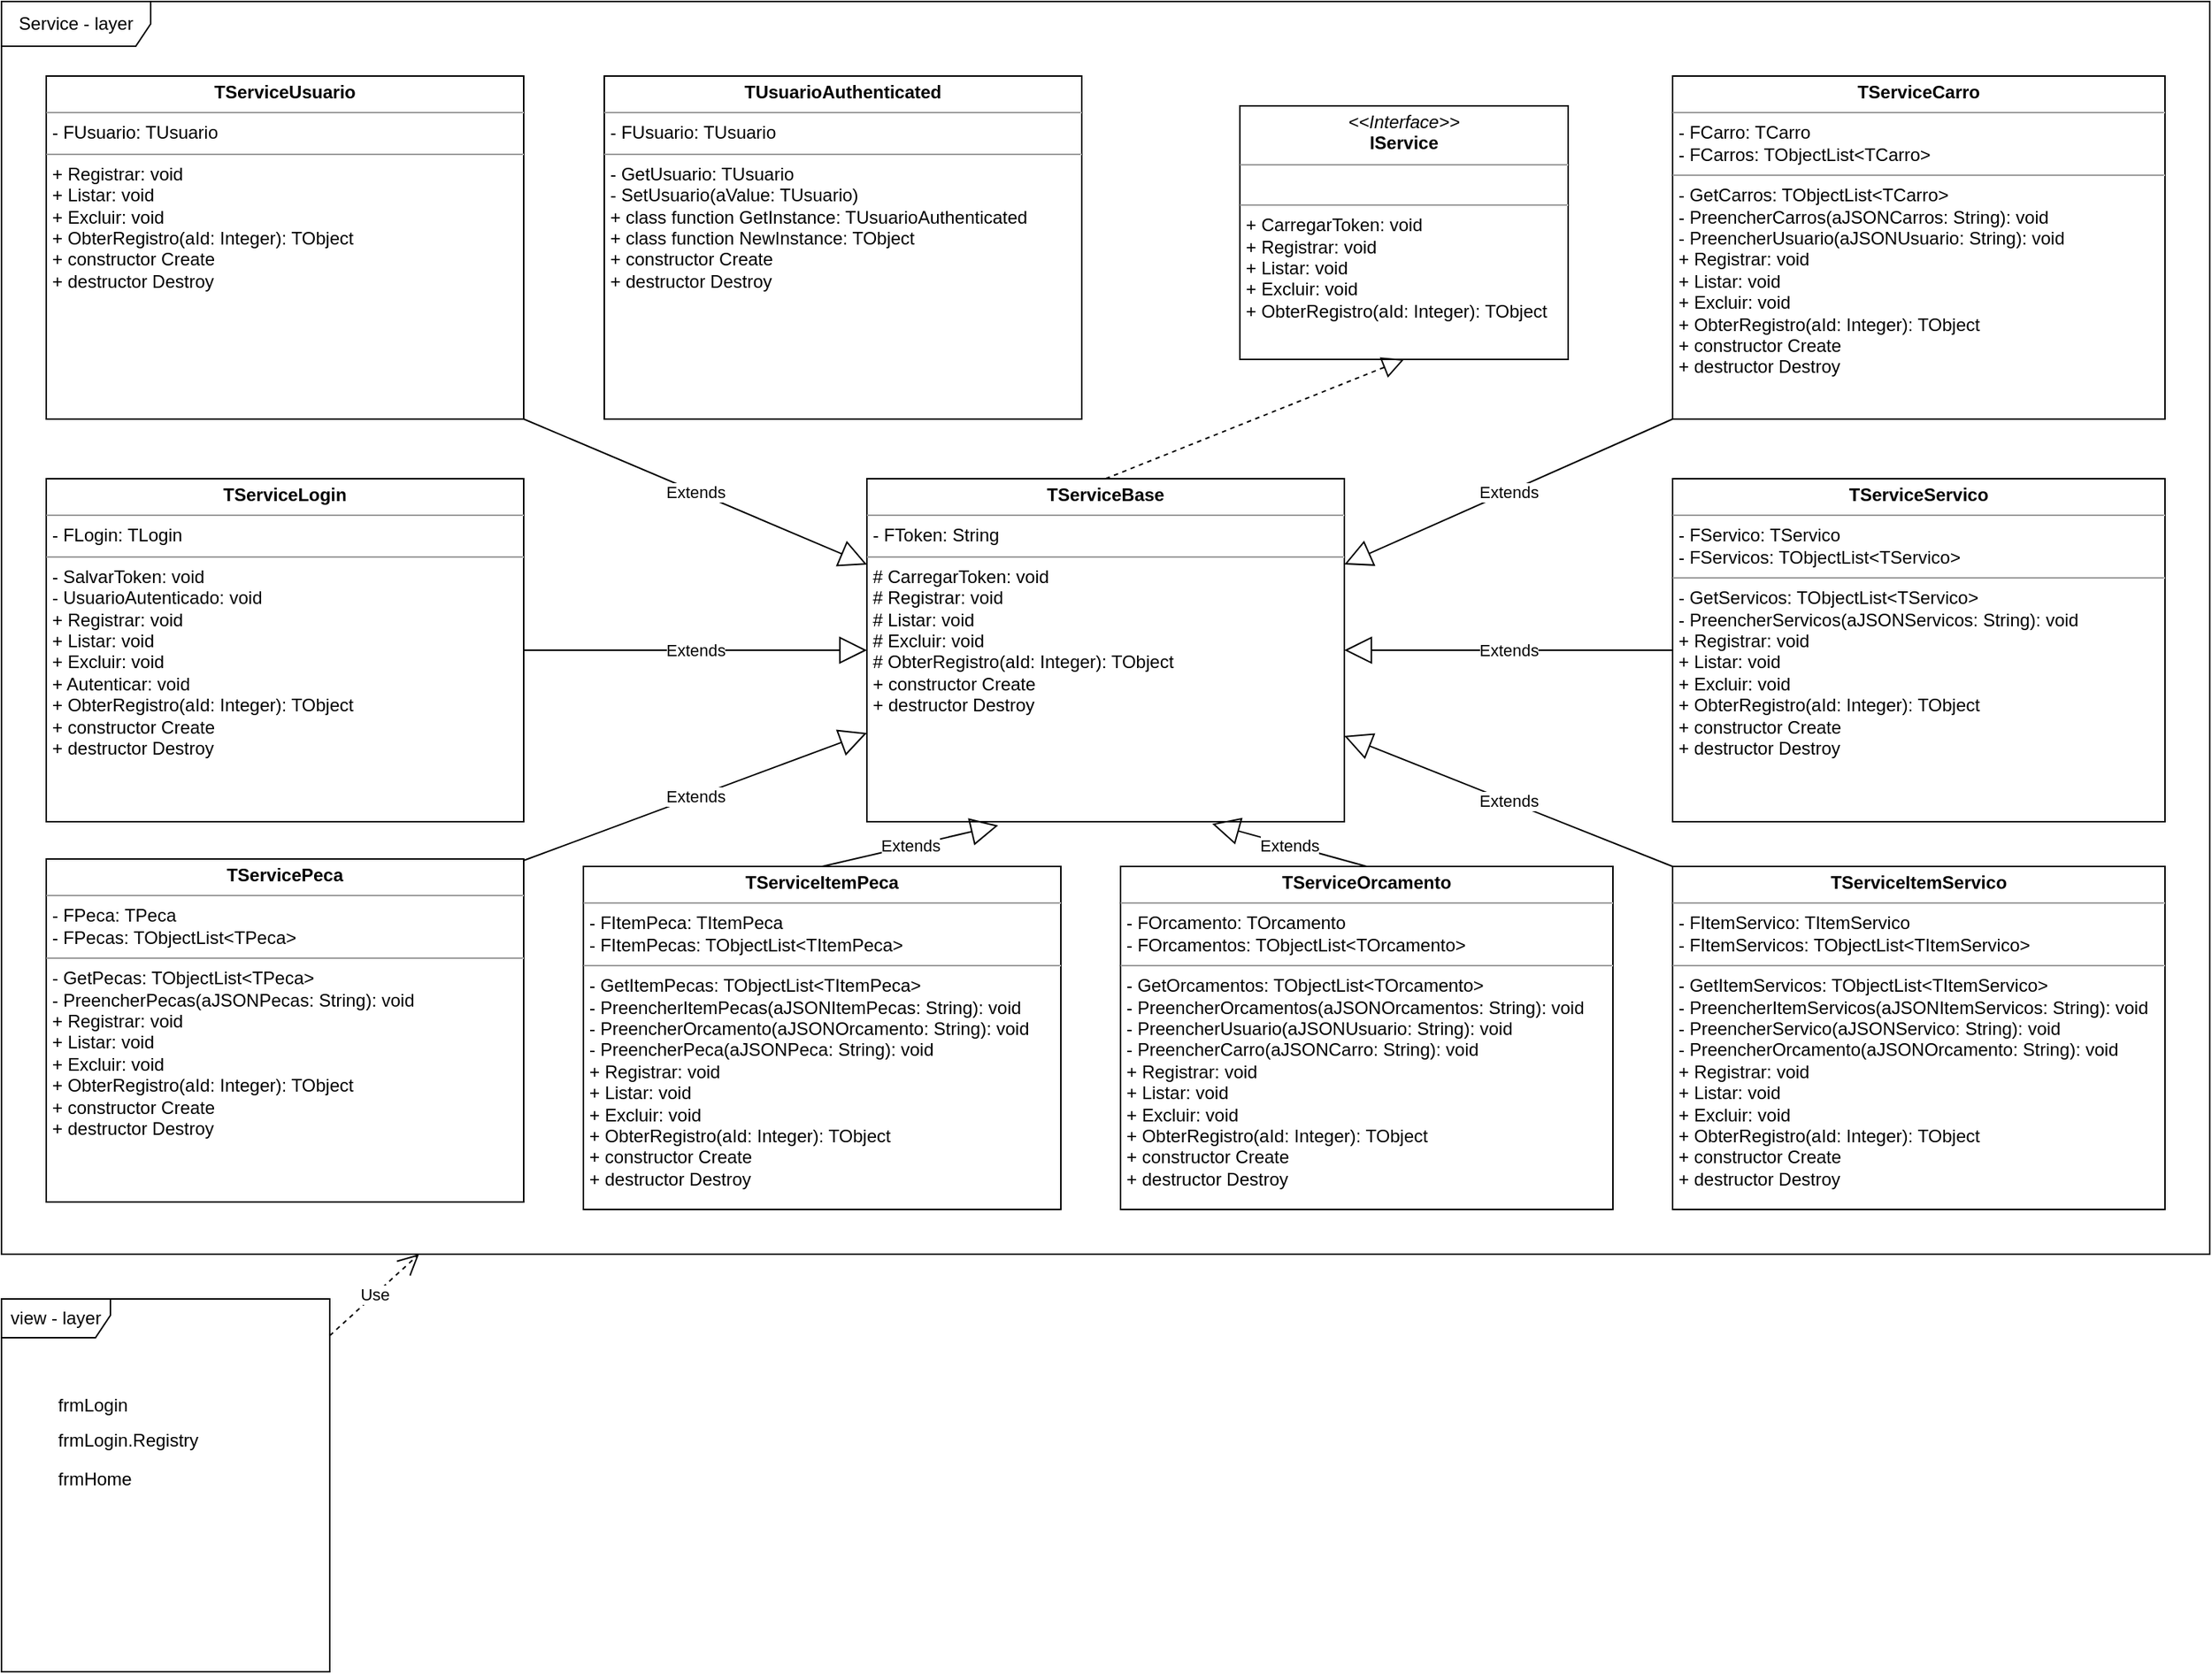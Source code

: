 <mxfile version="21.0.2" type="device"><diagram name="Página-1" id="t0Y4mF3QiJEorPwLVp2r"><mxGraphModel dx="1760" dy="491" grid="1" gridSize="10" guides="1" tooltips="1" connect="1" arrows="1" fold="1" page="1" pageScale="1" pageWidth="827" pageHeight="1169" math="0" shadow="0"><root><mxCell id="0"/><mxCell id="1" parent="0"/><mxCell id="TjKvedbrye1jdHef3f1U-1" value="Service - layer" style="shape=umlFrame;whiteSpace=wrap;html=1;pointerEvents=0;width=100;height=30;" vertex="1" parent="1"><mxGeometry x="-150" y="10" width="1480" height="840" as="geometry"/></mxCell><mxCell id="TjKvedbrye1jdHef3f1U-2" value="&lt;p style=&quot;margin:0px;margin-top:4px;text-align:center;&quot;&gt;&lt;i&gt;&amp;lt;&amp;lt;Interface&amp;gt;&amp;gt;&lt;/i&gt;&lt;br&gt;&lt;b&gt;IService&lt;/b&gt;&lt;/p&gt;&lt;hr size=&quot;1&quot;&gt;&lt;p style=&quot;margin:0px;margin-left:4px;&quot;&gt;&lt;br&gt;&lt;/p&gt;&lt;hr size=&quot;1&quot;&gt;&lt;p style=&quot;margin:0px;margin-left:4px;&quot;&gt;+ CarregarToken: void&lt;br&gt;+ Registrar: void&lt;/p&gt;&lt;p style=&quot;margin:0px;margin-left:4px;&quot;&gt;+ Listar: void&lt;/p&gt;&lt;p style=&quot;margin:0px;margin-left:4px;&quot;&gt;+ Excluir: void&lt;/p&gt;&lt;p style=&quot;margin:0px;margin-left:4px;&quot;&gt;+ ObterRegistro(aId: Integer): TObject&lt;/p&gt;" style="verticalAlign=top;align=left;overflow=fill;fontSize=12;fontFamily=Helvetica;html=1;whiteSpace=wrap;" vertex="1" parent="1"><mxGeometry x="680" y="80" width="220" height="170" as="geometry"/></mxCell><mxCell id="TjKvedbrye1jdHef3f1U-3" value="&lt;p style=&quot;margin:0px;margin-top:4px;text-align:center;&quot;&gt;&lt;b&gt;TServiceLogin&lt;/b&gt;&lt;/p&gt;&lt;hr size=&quot;1&quot;&gt;&lt;p style=&quot;margin:0px;margin-left:4px;&quot;&gt;- FLogin: TLogin&lt;/p&gt;&lt;hr size=&quot;1&quot;&gt;&lt;p style=&quot;margin:0px;margin-left:4px;&quot;&gt;- SalvarToken: void&lt;/p&gt;&lt;p style=&quot;margin:0px;margin-left:4px;&quot;&gt;- UsuarioAutenticado: void&lt;/p&gt;&lt;p style=&quot;margin:0px;margin-left:4px;&quot;&gt;+ Registrar: void&lt;/p&gt;&lt;p style=&quot;margin:0px;margin-left:4px;&quot;&gt;+ Listar: void&lt;/p&gt;&lt;p style=&quot;margin:0px;margin-left:4px;&quot;&gt;+ Excluir: void&lt;/p&gt;&lt;p style=&quot;margin:0px;margin-left:4px;&quot;&gt;+ Autenticar: void&lt;/p&gt;&lt;p style=&quot;margin:0px;margin-left:4px;&quot;&gt;+ ObterRegistro(aId: Integer): TObject&lt;/p&gt;&lt;p style=&quot;margin:0px;margin-left:4px;&quot;&gt;+ constructor Create&lt;/p&gt;&lt;p style=&quot;margin:0px;margin-left:4px;&quot;&gt;+ destructor Destroy&lt;/p&gt;" style="verticalAlign=top;align=left;overflow=fill;fontSize=12;fontFamily=Helvetica;html=1;whiteSpace=wrap;" vertex="1" parent="1"><mxGeometry x="-120" y="330" width="320" height="230" as="geometry"/></mxCell><mxCell id="TjKvedbrye1jdHef3f1U-4" value="&lt;p style=&quot;margin:0px;margin-top:4px;text-align:center;&quot;&gt;&lt;b&gt;TServiceUsuario&lt;/b&gt;&lt;/p&gt;&lt;hr size=&quot;1&quot;&gt;&lt;p style=&quot;margin:0px;margin-left:4px;&quot;&gt;- FUsuario: TUsuario&lt;/p&gt;&lt;hr size=&quot;1&quot;&gt;&lt;p style=&quot;margin:0px;margin-left:4px;&quot;&gt;&lt;span style=&quot;background-color: initial;&quot;&gt;+ Registrar: void&lt;/span&gt;&lt;br&gt;&lt;/p&gt;&lt;p style=&quot;margin:0px;margin-left:4px;&quot;&gt;+ Listar: void&lt;/p&gt;&lt;p style=&quot;margin:0px;margin-left:4px;&quot;&gt;+ Excluir: void&lt;/p&gt;&lt;p style=&quot;margin:0px;margin-left:4px;&quot;&gt;+ ObterRegistro(aId: Integer): TObject&lt;/p&gt;&lt;p style=&quot;margin:0px;margin-left:4px;&quot;&gt;+ constructor Create&lt;/p&gt;&lt;p style=&quot;margin:0px;margin-left:4px;&quot;&gt;+ destructor Destroy&lt;/p&gt;" style="verticalAlign=top;align=left;overflow=fill;fontSize=12;fontFamily=Helvetica;html=1;whiteSpace=wrap;" vertex="1" parent="1"><mxGeometry x="-120" y="60" width="320" height="230" as="geometry"/></mxCell><mxCell id="TjKvedbrye1jdHef3f1U-5" value="&lt;p style=&quot;margin:0px;margin-top:4px;text-align:center;&quot;&gt;&lt;b&gt;TServiceCarro&lt;/b&gt;&lt;/p&gt;&lt;hr size=&quot;1&quot;&gt;&lt;p style=&quot;margin:0px;margin-left:4px;&quot;&gt;- FCarro: TCarro&lt;/p&gt;&lt;p style=&quot;margin:0px;margin-left:4px;&quot;&gt;- FCarros: TObjectList&amp;lt;TCarro&amp;gt;&amp;nbsp;&lt;/p&gt;&lt;hr size=&quot;1&quot;&gt;&lt;p style=&quot;margin:0px;margin-left:4px;&quot;&gt;&lt;span style=&quot;background-color: initial;&quot;&gt;- GetCarros: TObjectList&amp;lt;TCarro&amp;gt;&lt;/span&gt;&lt;/p&gt;&lt;p style=&quot;margin:0px;margin-left:4px;&quot;&gt;&lt;span style=&quot;background-color: initial;&quot;&gt;- PreencherCarros(aJSONCarros: String): void&lt;/span&gt;&lt;/p&gt;&lt;p style=&quot;margin:0px;margin-left:4px;&quot;&gt;&lt;span style=&quot;background-color: initial;&quot;&gt;- PreencherUsuario(aJSONUsuario: String): void&lt;/span&gt;&lt;/p&gt;&lt;p style=&quot;margin:0px;margin-left:4px;&quot;&gt;&lt;span style=&quot;background-color: initial;&quot;&gt;+ Registrar: void&lt;/span&gt;&lt;br&gt;&lt;/p&gt;&lt;p style=&quot;margin:0px;margin-left:4px;&quot;&gt;+ Listar: void&lt;/p&gt;&lt;p style=&quot;margin:0px;margin-left:4px;&quot;&gt;+ Excluir: void&lt;/p&gt;&lt;p style=&quot;margin:0px;margin-left:4px;&quot;&gt;+ ObterRegistro(aId: Integer): TObject&lt;/p&gt;&lt;p style=&quot;margin:0px;margin-left:4px;&quot;&gt;+ constructor Create&lt;/p&gt;&lt;p style=&quot;margin:0px;margin-left:4px;&quot;&gt;+ destructor Destroy&lt;/p&gt;" style="verticalAlign=top;align=left;overflow=fill;fontSize=12;fontFamily=Helvetica;html=1;whiteSpace=wrap;" vertex="1" parent="1"><mxGeometry x="970" y="60" width="330" height="230" as="geometry"/></mxCell><mxCell id="TjKvedbrye1jdHef3f1U-6" value="&lt;p style=&quot;margin:0px;margin-top:4px;text-align:center;&quot;&gt;&lt;b&gt;TServiceServico&lt;/b&gt;&lt;/p&gt;&lt;hr size=&quot;1&quot;&gt;&lt;p style=&quot;margin:0px;margin-left:4px;&quot;&gt;- FServico: TServico&lt;br&gt;&lt;/p&gt;&lt;p style=&quot;margin:0px;margin-left:4px;&quot;&gt;- FServicos: TObjectList&amp;lt;TServico&amp;gt;&lt;/p&gt;&lt;hr size=&quot;1&quot;&gt;&lt;p style=&quot;margin:0px;margin-left:4px;&quot;&gt;&lt;span style=&quot;background-color: initial;&quot;&gt;- GetServicos: TObjectList&amp;lt;TServico&amp;gt;&lt;/span&gt;&lt;/p&gt;&lt;p style=&quot;margin:0px;margin-left:4px;&quot;&gt;- PreencherServicos(aJSONServicos: String): void&lt;br&gt;&lt;/p&gt;&lt;p style=&quot;margin:0px;margin-left:4px;&quot;&gt;&lt;span style=&quot;background-color: initial;&quot;&gt;+ Registrar: void&lt;/span&gt;&lt;br&gt;&lt;/p&gt;&lt;p style=&quot;margin:0px;margin-left:4px;&quot;&gt;+ Listar: void&lt;/p&gt;&lt;p style=&quot;margin:0px;margin-left:4px;&quot;&gt;+ Excluir: void&lt;/p&gt;&lt;p style=&quot;margin:0px;margin-left:4px;&quot;&gt;+ ObterRegistro(aId: Integer): TObject&lt;/p&gt;&lt;p style=&quot;margin:0px;margin-left:4px;&quot;&gt;+ constructor Create&lt;/p&gt;&lt;p style=&quot;margin:0px;margin-left:4px;&quot;&gt;+ destructor Destroy&lt;/p&gt;" style="verticalAlign=top;align=left;overflow=fill;fontSize=12;fontFamily=Helvetica;html=1;whiteSpace=wrap;" vertex="1" parent="1"><mxGeometry x="970" y="330" width="330" height="230" as="geometry"/></mxCell><mxCell id="TjKvedbrye1jdHef3f1U-7" value="&lt;p style=&quot;margin:0px;margin-top:4px;text-align:center;&quot;&gt;&lt;b&gt;TServiceOrcamento&lt;/b&gt;&lt;/p&gt;&lt;hr size=&quot;1&quot;&gt;&lt;p style=&quot;margin:0px;margin-left:4px;&quot;&gt;- FOrcamento: TOrcamento&lt;br&gt;&lt;/p&gt;&lt;p style=&quot;margin:0px;margin-left:4px;&quot;&gt;- FOrcamentos: TObjectList&amp;lt;TOrcamento&amp;gt;&lt;/p&gt;&lt;hr size=&quot;1&quot;&gt;&lt;p style=&quot;border-color: var(--border-color); margin: 0px 0px 0px 4px;&quot;&gt;- GetOrcamentos: TObjectList&amp;lt;TOrcamento&amp;gt;&lt;/p&gt;&lt;p style=&quot;border-color: var(--border-color); margin: 0px 0px 0px 4px;&quot;&gt;- PreencherOrcamentos(aJSONOrcamentos: String): void&lt;br&gt;&lt;/p&gt;&lt;p style=&quot;border-color: var(--border-color); margin: 0px 0px 0px 4px;&quot;&gt;&lt;span style=&quot;border-color: var(--border-color); background-color: initial;&quot;&gt;- PreencherUsuario(aJSONUsuario: String): void&lt;/span&gt;&lt;/p&gt;&lt;p style=&quot;border-color: var(--border-color); margin: 0px 0px 0px 4px;&quot;&gt;&lt;span style=&quot;border-color: var(--border-color); background-color: initial;&quot;&gt;- PreencherCarro(aJSONCarro: String): void&lt;br&gt;&lt;/span&gt;&lt;/p&gt;&lt;p style=&quot;border-color: var(--border-color); margin: 0px 0px 0px 4px;&quot;&gt;&lt;span style=&quot;border-color: var(--border-color); background-color: initial;&quot;&gt;+ Registrar: void&lt;/span&gt;&lt;br style=&quot;border-color: var(--border-color);&quot;&gt;&lt;/p&gt;&lt;p style=&quot;border-color: var(--border-color); margin: 0px 0px 0px 4px;&quot;&gt;+ Listar: void&lt;/p&gt;&lt;p style=&quot;border-color: var(--border-color); margin: 0px 0px 0px 4px;&quot;&gt;+ Excluir: void&lt;/p&gt;&lt;p style=&quot;border-color: var(--border-color); margin: 0px 0px 0px 4px;&quot;&gt;+ ObterRegistro(aId: Integer): TObject&lt;/p&gt;&lt;p style=&quot;border-color: var(--border-color); margin: 0px 0px 0px 4px;&quot;&gt;+ constructor Create&lt;/p&gt;&lt;p style=&quot;border-color: var(--border-color); margin: 0px 0px 0px 4px;&quot;&gt;+ destructor Destroy&lt;/p&gt;" style="verticalAlign=top;align=left;overflow=fill;fontSize=12;fontFamily=Helvetica;html=1;whiteSpace=wrap;" vertex="1" parent="1"><mxGeometry x="600" y="590" width="330" height="230" as="geometry"/></mxCell><mxCell id="TjKvedbrye1jdHef3f1U-8" value="&lt;p style=&quot;margin:0px;margin-top:4px;text-align:center;&quot;&gt;&lt;b&gt;TServicePeca&lt;/b&gt;&lt;/p&gt;&lt;hr size=&quot;1&quot;&gt;&lt;p style=&quot;margin:0px;margin-left:4px;&quot;&gt;- FPeca: TPeca&lt;br&gt;&lt;/p&gt;&lt;p style=&quot;margin:0px;margin-left:4px;&quot;&gt;- FPecas: TObjectList&amp;lt;TPeca&amp;gt;&lt;/p&gt;&lt;hr size=&quot;1&quot;&gt;&lt;p style=&quot;border-color: var(--border-color); margin: 0px 0px 0px 4px;&quot;&gt;- GetPecas: TObjectList&amp;lt;TPeca&amp;gt;&lt;/p&gt;&lt;p style=&quot;border-color: var(--border-color); margin: 0px 0px 0px 4px;&quot;&gt;- PreencherPecas(aJSONPecas: String): void&lt;br&gt;&lt;/p&gt;&lt;p style=&quot;border-color: var(--border-color); margin: 0px 0px 0px 4px;&quot;&gt;&lt;span style=&quot;border-color: var(--border-color); background-color: initial;&quot;&gt;+ Registrar: void&lt;/span&gt;&lt;br style=&quot;border-color: var(--border-color);&quot;&gt;&lt;/p&gt;&lt;p style=&quot;border-color: var(--border-color); margin: 0px 0px 0px 4px;&quot;&gt;+ Listar: void&lt;/p&gt;&lt;p style=&quot;border-color: var(--border-color); margin: 0px 0px 0px 4px;&quot;&gt;+ Excluir: void&lt;/p&gt;&lt;p style=&quot;border-color: var(--border-color); margin: 0px 0px 0px 4px;&quot;&gt;+ ObterRegistro(aId: Integer): TObject&lt;/p&gt;&lt;p style=&quot;border-color: var(--border-color); margin: 0px 0px 0px 4px;&quot;&gt;+ constructor Create&lt;/p&gt;&lt;p style=&quot;border-color: var(--border-color); margin: 0px 0px 0px 4px;&quot;&gt;+ destructor Destroy&lt;/p&gt;" style="verticalAlign=top;align=left;overflow=fill;fontSize=12;fontFamily=Helvetica;html=1;whiteSpace=wrap;" vertex="1" parent="1"><mxGeometry x="-120" y="585" width="320" height="230" as="geometry"/></mxCell><mxCell id="TjKvedbrye1jdHef3f1U-9" value="&lt;p style=&quot;margin:0px;margin-top:4px;text-align:center;&quot;&gt;&lt;b&gt;TServiceItemPeca&lt;/b&gt;&lt;/p&gt;&lt;hr size=&quot;1&quot;&gt;&lt;p style=&quot;margin:0px;margin-left:4px;&quot;&gt;- FItemPeca: TItemPeca&lt;br&gt;&lt;/p&gt;&lt;p style=&quot;margin:0px;margin-left:4px;&quot;&gt;- FItemPecas: TObjectList&amp;lt;TItemPeca&amp;gt;&lt;/p&gt;&lt;hr size=&quot;1&quot;&gt;&lt;p style=&quot;border-color: var(--border-color); margin: 0px 0px 0px 4px;&quot;&gt;- GetItemPecas: TObjectList&amp;lt;TItemPeca&amp;gt;&lt;/p&gt;&lt;p style=&quot;border-color: var(--border-color); margin: 0px 0px 0px 4px;&quot;&gt;- PreencherItemPecas(aJSONItemPecas: String): void&lt;br&gt;&lt;/p&gt;&lt;p style=&quot;border-color: var(--border-color); margin: 0px 0px 0px 4px;&quot;&gt;- PreencherOrcamento(aJSONOrcamento: String): void&lt;br&gt;&lt;/p&gt;&lt;p style=&quot;border-color: var(--border-color); margin: 0px 0px 0px 4px;&quot;&gt;- PreencherPeca(aJSONPeca: String): void&lt;br&gt;&lt;/p&gt;&lt;p style=&quot;border-color: var(--border-color); margin: 0px 0px 0px 4px;&quot;&gt;&lt;span style=&quot;border-color: var(--border-color); background-color: initial;&quot;&gt;+ Registrar: void&lt;/span&gt;&lt;br style=&quot;border-color: var(--border-color);&quot;&gt;&lt;/p&gt;&lt;p style=&quot;border-color: var(--border-color); margin: 0px 0px 0px 4px;&quot;&gt;+ Listar: void&lt;/p&gt;&lt;p style=&quot;border-color: var(--border-color); margin: 0px 0px 0px 4px;&quot;&gt;+ Excluir: void&lt;/p&gt;&lt;p style=&quot;border-color: var(--border-color); margin: 0px 0px 0px 4px;&quot;&gt;+ ObterRegistro(aId: Integer): TObject&lt;/p&gt;&lt;p style=&quot;border-color: var(--border-color); margin: 0px 0px 0px 4px;&quot;&gt;+ constructor Create&lt;/p&gt;&lt;p style=&quot;border-color: var(--border-color); margin: 0px 0px 0px 4px;&quot;&gt;+ destructor Destroy&lt;/p&gt;" style="verticalAlign=top;align=left;overflow=fill;fontSize=12;fontFamily=Helvetica;html=1;whiteSpace=wrap;" vertex="1" parent="1"><mxGeometry x="240" y="590" width="320" height="230" as="geometry"/></mxCell><mxCell id="TjKvedbrye1jdHef3f1U-10" value="&lt;p style=&quot;margin:0px;margin-top:4px;text-align:center;&quot;&gt;&lt;b&gt;TServiceItemServico&lt;/b&gt;&lt;/p&gt;&lt;hr size=&quot;1&quot;&gt;&lt;p style=&quot;margin:0px;margin-left:4px;&quot;&gt;- FItemServico: TItemServico&lt;br&gt;&lt;/p&gt;&lt;p style=&quot;margin:0px;margin-left:4px;&quot;&gt;- FItemServicos: TObjectList&amp;lt;TItemServico&amp;gt;&lt;/p&gt;&lt;hr size=&quot;1&quot;&gt;&lt;p style=&quot;border-color: var(--border-color); margin: 0px 0px 0px 4px;&quot;&gt;- GetItemServicos: TObjectList&amp;lt;TItemServico&amp;gt;&lt;/p&gt;&lt;p style=&quot;border-color: var(--border-color); margin: 0px 0px 0px 4px;&quot;&gt;- PreencherItemServicos(aJSONItemServicos: String): void&lt;br&gt;&lt;/p&gt;&lt;p style=&quot;border-color: var(--border-color); margin: 0px 0px 0px 4px;&quot;&gt;- PreencherServico(aJSONServico: String): void&lt;br style=&quot;border-color: var(--border-color);&quot;&gt;&lt;/p&gt;&lt;p style=&quot;border-color: var(--border-color); margin: 0px 0px 0px 4px;&quot;&gt;- PreencherOrcamento(aJSONOrcamento: String): void&lt;/p&gt;&lt;p style=&quot;border-color: var(--border-color); margin: 0px 0px 0px 4px;&quot;&gt;&lt;span style=&quot;border-color: var(--border-color); background-color: initial;&quot;&gt;+ Registrar: void&lt;/span&gt;&lt;br style=&quot;border-color: var(--border-color);&quot;&gt;&lt;/p&gt;&lt;p style=&quot;border-color: var(--border-color); margin: 0px 0px 0px 4px;&quot;&gt;+ Listar: void&lt;/p&gt;&lt;p style=&quot;border-color: var(--border-color); margin: 0px 0px 0px 4px;&quot;&gt;+ Excluir: void&lt;/p&gt;&lt;p style=&quot;border-color: var(--border-color); margin: 0px 0px 0px 4px;&quot;&gt;+ ObterRegistro(aId: Integer): TObject&lt;/p&gt;&lt;p style=&quot;border-color: var(--border-color); margin: 0px 0px 0px 4px;&quot;&gt;+ constructor Create&lt;/p&gt;&lt;p style=&quot;border-color: var(--border-color); margin: 0px 0px 0px 4px;&quot;&gt;+ destructor Destroy&lt;/p&gt;" style="verticalAlign=top;align=left;overflow=fill;fontSize=12;fontFamily=Helvetica;html=1;whiteSpace=wrap;" vertex="1" parent="1"><mxGeometry x="970" y="590" width="330" height="230" as="geometry"/></mxCell><mxCell id="TjKvedbrye1jdHef3f1U-12" value="&lt;p style=&quot;margin:0px;margin-top:4px;text-align:center;&quot;&gt;&lt;b&gt;TServiceBase&lt;/b&gt;&lt;/p&gt;&lt;hr size=&quot;1&quot;&gt;&lt;p style=&quot;margin:0px;margin-left:4px;&quot;&gt;- FToken: String&lt;/p&gt;&lt;hr size=&quot;1&quot;&gt;&lt;p style=&quot;margin:0px;margin-left:4px;&quot;&gt;# CarregarToken: void&lt;/p&gt;&lt;p style=&quot;margin:0px;margin-left:4px;&quot;&gt;# Registrar: void&lt;/p&gt;&lt;p style=&quot;margin:0px;margin-left:4px;&quot;&gt;# Listar: void&lt;/p&gt;&lt;p style=&quot;margin:0px;margin-left:4px;&quot;&gt;# Excluir: void&lt;/p&gt;&lt;p style=&quot;margin:0px;margin-left:4px;&quot;&gt;# ObterRegistro(aId: Integer): TObject&lt;/p&gt;&lt;p style=&quot;margin:0px;margin-left:4px;&quot;&gt;+ constructor Create&lt;/p&gt;&lt;p style=&quot;margin:0px;margin-left:4px;&quot;&gt;+ destructor Destroy&lt;/p&gt;" style="verticalAlign=top;align=left;overflow=fill;fontSize=12;fontFamily=Helvetica;html=1;whiteSpace=wrap;" vertex="1" parent="1"><mxGeometry x="430" y="330" width="320" height="230" as="geometry"/></mxCell><mxCell id="TjKvedbrye1jdHef3f1U-13" value="&lt;p style=&quot;margin:0px;margin-top:4px;text-align:center;&quot;&gt;&lt;b&gt;TUsuarioAuthenticated&lt;/b&gt;&lt;/p&gt;&lt;hr size=&quot;1&quot;&gt;&lt;p style=&quot;margin:0px;margin-left:4px;&quot;&gt;- FUsuario: TUsuario&lt;/p&gt;&lt;hr size=&quot;1&quot;&gt;&lt;p style=&quot;margin:0px;margin-left:4px;&quot;&gt;- GetUsuario: TUsuario&lt;/p&gt;&lt;p style=&quot;margin:0px;margin-left:4px;&quot;&gt;- SetUsuario(aValue: TUsuario)&lt;/p&gt;&lt;p style=&quot;margin:0px;margin-left:4px;&quot;&gt;+ class function GetInstance: TUsuarioAuthenticated&lt;/p&gt;&lt;p style=&quot;margin:0px;margin-left:4px;&quot;&gt;+ class function NewInstance: TObject&lt;/p&gt;&lt;p style=&quot;margin:0px;margin-left:4px;&quot;&gt;+ constructor Create&lt;/p&gt;&lt;p style=&quot;margin:0px;margin-left:4px;&quot;&gt;+ destructor Destroy&lt;/p&gt;" style="verticalAlign=top;align=left;overflow=fill;fontSize=12;fontFamily=Helvetica;html=1;whiteSpace=wrap;" vertex="1" parent="1"><mxGeometry x="254" y="60" width="320" height="230" as="geometry"/></mxCell><mxCell id="TjKvedbrye1jdHef3f1U-14" value="Extends" style="endArrow=block;endSize=16;endFill=0;html=1;rounded=0;" edge="1" parent="1"><mxGeometry width="160" relative="1" as="geometry"><mxPoint x="200" y="586" as="sourcePoint"/><mxPoint x="430" y="500.487" as="targetPoint"/></mxGeometry></mxCell><mxCell id="TjKvedbrye1jdHef3f1U-15" value="Extends" style="endArrow=block;endSize=16;endFill=0;html=1;rounded=0;entryX=0.275;entryY=1.011;entryDx=0;entryDy=0;entryPerimeter=0;" edge="1" parent="1" target="TjKvedbrye1jdHef3f1U-12"><mxGeometry width="160" relative="1" as="geometry"><mxPoint x="400" y="590" as="sourcePoint"/><mxPoint x="630" y="504.487" as="targetPoint"/></mxGeometry></mxCell><mxCell id="TjKvedbrye1jdHef3f1U-16" value="Extends" style="endArrow=block;endSize=16;endFill=0;html=1;rounded=0;exitX=0.5;exitY=0;exitDx=0;exitDy=0;entryX=0.723;entryY=1.006;entryDx=0;entryDy=0;entryPerimeter=0;" edge="1" parent="1" source="TjKvedbrye1jdHef3f1U-7" target="TjKvedbrye1jdHef3f1U-12"><mxGeometry width="160" relative="1" as="geometry"><mxPoint x="220" y="606" as="sourcePoint"/><mxPoint x="670" y="560" as="targetPoint"/></mxGeometry></mxCell><mxCell id="TjKvedbrye1jdHef3f1U-17" value="" style="endArrow=block;dashed=1;endFill=0;endSize=12;html=1;rounded=0;entryX=0.5;entryY=1;entryDx=0;entryDy=0;exitX=0.5;exitY=0;exitDx=0;exitDy=0;" edge="1" parent="1" source="TjKvedbrye1jdHef3f1U-12" target="TjKvedbrye1jdHef3f1U-2"><mxGeometry width="160" relative="1" as="geometry"><mxPoint x="610" y="280" as="sourcePoint"/><mxPoint x="770" y="280" as="targetPoint"/></mxGeometry></mxCell><mxCell id="TjKvedbrye1jdHef3f1U-18" value="Extends" style="endArrow=block;endSize=16;endFill=0;html=1;rounded=0;entryX=0;entryY=0.5;entryDx=0;entryDy=0;exitX=1;exitY=0.5;exitDx=0;exitDy=0;" edge="1" parent="1" source="TjKvedbrye1jdHef3f1U-3" target="TjKvedbrye1jdHef3f1U-12"><mxGeometry width="160" relative="1" as="geometry"><mxPoint x="200" y="455.51" as="sourcePoint"/><mxPoint x="430" y="369.997" as="targetPoint"/></mxGeometry></mxCell><mxCell id="TjKvedbrye1jdHef3f1U-19" value="Extends" style="endArrow=block;endSize=16;endFill=0;html=1;rounded=0;entryX=1;entryY=0.5;entryDx=0;entryDy=0;exitX=0;exitY=0.5;exitDx=0;exitDy=0;" edge="1" parent="1" source="TjKvedbrye1jdHef3f1U-6" target="TjKvedbrye1jdHef3f1U-12"><mxGeometry width="160" relative="1" as="geometry"><mxPoint x="690" y="444.38" as="sourcePoint"/><mxPoint x="920" y="444.38" as="targetPoint"/></mxGeometry></mxCell><mxCell id="TjKvedbrye1jdHef3f1U-20" value="Extends" style="endArrow=block;endSize=16;endFill=0;html=1;rounded=0;entryX=1;entryY=0.25;entryDx=0;entryDy=0;exitX=0;exitY=1;exitDx=0;exitDy=0;" edge="1" parent="1" source="TjKvedbrye1jdHef3f1U-5" target="TjKvedbrye1jdHef3f1U-12"><mxGeometry width="160" relative="1" as="geometry"><mxPoint x="830" y="340" as="sourcePoint"/><mxPoint x="1060" y="340" as="targetPoint"/></mxGeometry></mxCell><mxCell id="TjKvedbrye1jdHef3f1U-21" value="Extends" style="endArrow=block;endSize=16;endFill=0;html=1;rounded=0;entryX=1;entryY=0.75;entryDx=0;entryDy=0;exitX=0;exitY=0;exitDx=0;exitDy=0;" edge="1" parent="1" source="TjKvedbrye1jdHef3f1U-10" target="TjKvedbrye1jdHef3f1U-12"><mxGeometry width="160" relative="1" as="geometry"><mxPoint x="230" y="475" as="sourcePoint"/><mxPoint x="460" y="475" as="targetPoint"/></mxGeometry></mxCell><mxCell id="TjKvedbrye1jdHef3f1U-22" value="Extends" style="endArrow=block;endSize=16;endFill=0;html=1;rounded=0;entryX=0;entryY=0.25;entryDx=0;entryDy=0;exitX=1;exitY=1;exitDx=0;exitDy=0;" edge="1" parent="1" source="TjKvedbrye1jdHef3f1U-4" target="TjKvedbrye1jdHef3f1U-12"><mxGeometry width="160" relative="1" as="geometry"><mxPoint x="200" y="290" as="sourcePoint"/><mxPoint x="420" y="290" as="targetPoint"/></mxGeometry></mxCell><mxCell id="TjKvedbrye1jdHef3f1U-49" value="view - layer" style="shape=umlFrame;whiteSpace=wrap;html=1;pointerEvents=0;width=73;height=26;" vertex="1" parent="1"><mxGeometry x="-150" y="880" width="220" height="250" as="geometry"/></mxCell><mxCell id="TjKvedbrye1jdHef3f1U-50" value="frmLogin" style="text;strokeColor=none;fillColor=none;align=left;verticalAlign=top;spacingLeft=4;spacingRight=4;overflow=hidden;rotatable=0;points=[[0,0.5],[1,0.5]];portConstraint=eastwest;" vertex="1" parent="1"><mxGeometry x="-118" y="937.5" width="160" height="26" as="geometry"/></mxCell><mxCell id="TjKvedbrye1jdHef3f1U-51" value="frmLogin.Registry" style="text;strokeColor=none;fillColor=none;align=left;verticalAlign=top;spacingLeft=4;spacingRight=4;overflow=hidden;rotatable=0;points=[[0,0.5],[1,0.5]];portConstraint=eastwest;" vertex="1" parent="1"><mxGeometry x="-118" y="961" width="160" height="26" as="geometry"/></mxCell><mxCell id="TjKvedbrye1jdHef3f1U-53" value="frmHome" style="text;strokeColor=none;fillColor=none;align=left;verticalAlign=top;spacingLeft=4;spacingRight=4;overflow=hidden;rotatable=0;points=[[0,0.5],[1,0.5]];portConstraint=eastwest;" vertex="1" parent="1"><mxGeometry x="-118" y="987" width="160" height="26" as="geometry"/></mxCell><mxCell id="TjKvedbrye1jdHef3f1U-60" value="Use" style="endArrow=open;endSize=12;dashed=1;html=1;rounded=0;" edge="1" parent="1" source="TjKvedbrye1jdHef3f1U-49" target="TjKvedbrye1jdHef3f1U-1"><mxGeometry width="160" relative="1" as="geometry"><mxPoint x="70" y="1005" as="sourcePoint"/><mxPoint x="230" y="1005" as="targetPoint"/></mxGeometry></mxCell></root></mxGraphModel></diagram></mxfile>